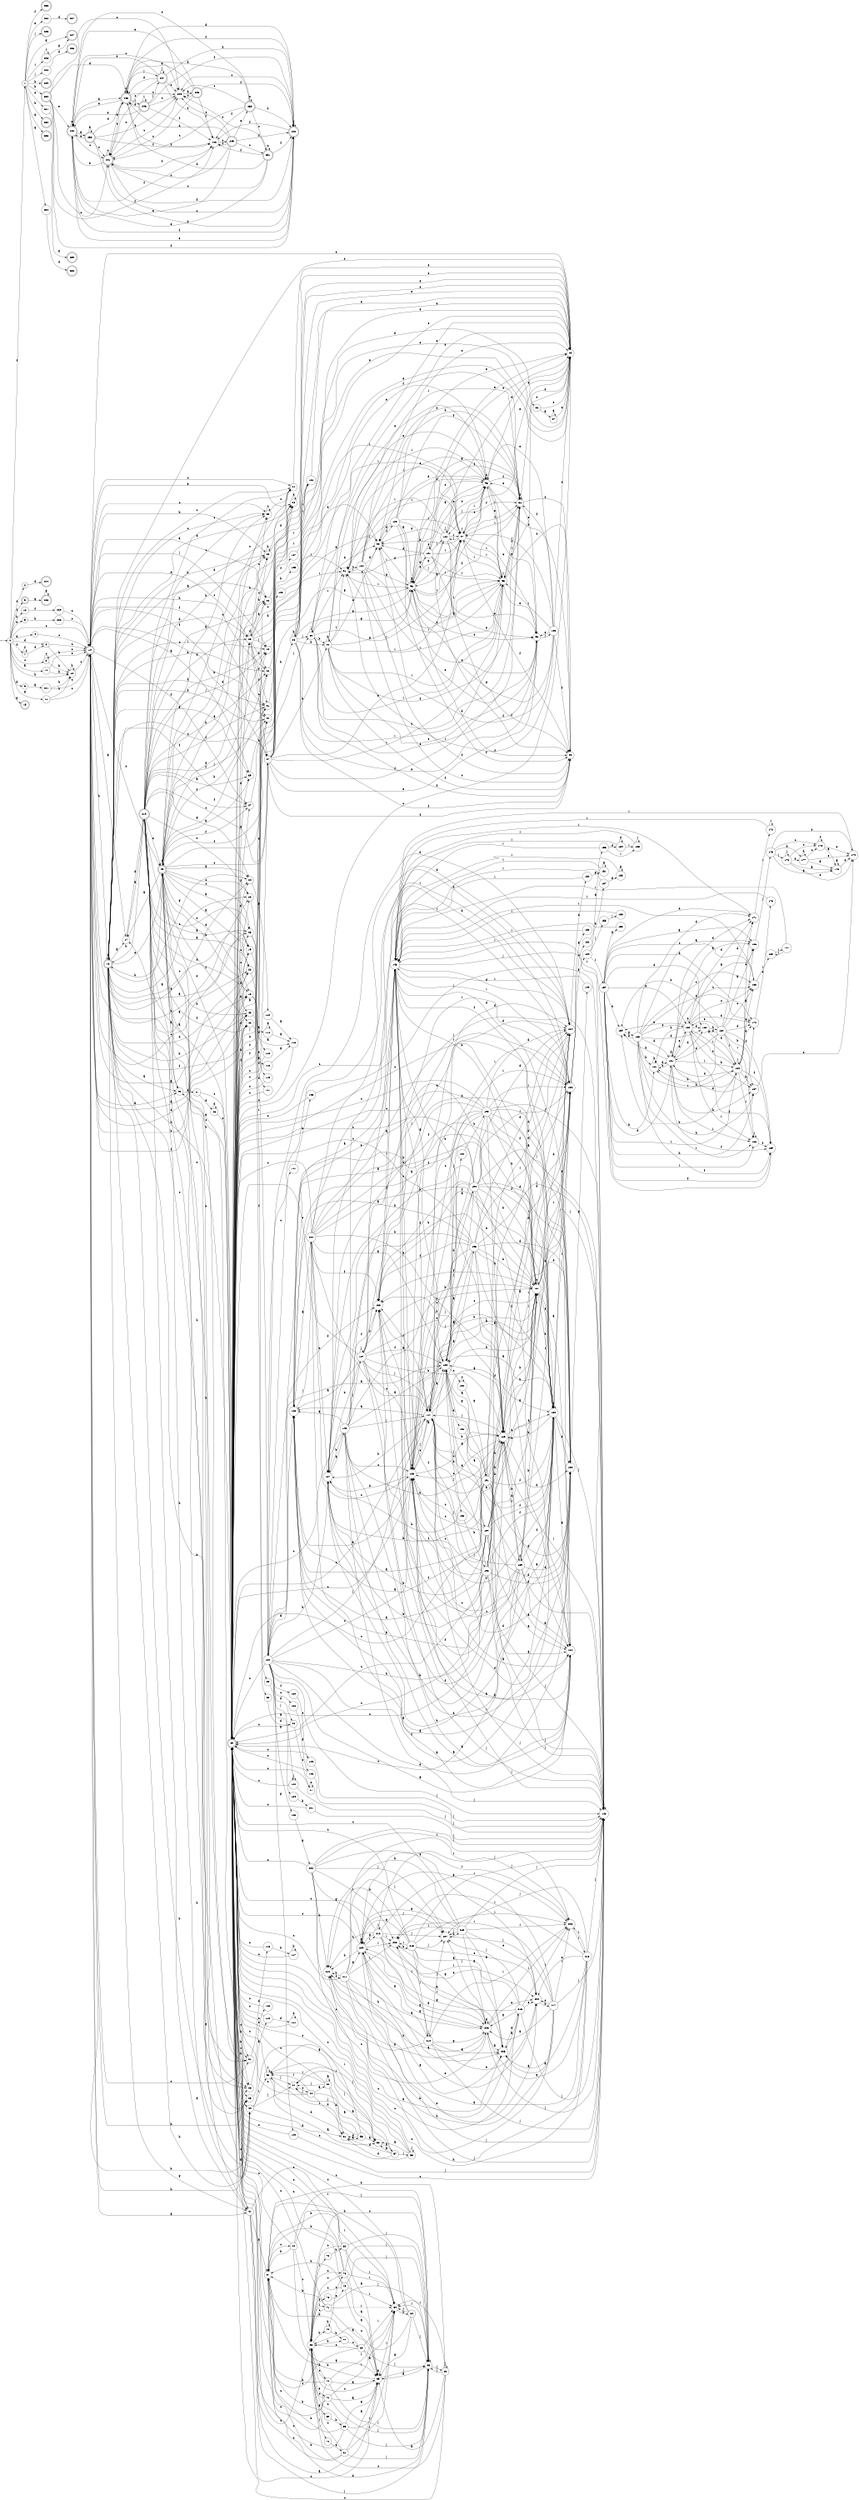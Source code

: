 digraph finite_state_machine {
rankdir=LR;
size="20,20";
node [shape = point]; "dummy0"
node [shape = circle]; "0";
"dummy0" -> "0";
node [shape = circle]; "1";
node [shape = circle]; "2";
node [shape = doublecircle]; "3";node [shape = circle]; "4";
node [shape = circle]; "5";
node [shape = circle]; "6";
node [shape = circle]; "7";
node [shape = circle]; "8";
node [shape = circle]; "9";
node [shape = circle]; "10";
node [shape = circle]; "11";
node [shape = circle]; "12";
node [shape = circle]; "13";
node [shape = doublecircle]; "14";node [shape = doublecircle]; "15";node [shape = doublecircle]; "16";node [shape = circle]; "17";
node [shape = circle]; "18";
node [shape = circle]; "19";
node [shape = circle]; "20";
node [shape = circle]; "21";
node [shape = circle]; "22";
node [shape = circle]; "23";
node [shape = circle]; "24";
node [shape = circle]; "25";
node [shape = circle]; "26";
node [shape = circle]; "27";
node [shape = circle]; "28";
node [shape = circle]; "29";
node [shape = circle]; "30";
node [shape = circle]; "31";
node [shape = circle]; "32";
node [shape = circle]; "33";
node [shape = circle]; "34";
node [shape = circle]; "35";
node [shape = circle]; "36";
node [shape = circle]; "37";
node [shape = circle]; "38";
node [shape = circle]; "39";
node [shape = circle]; "40";
node [shape = circle]; "41";
node [shape = circle]; "42";
node [shape = circle]; "43";
node [shape = circle]; "44";
node [shape = circle]; "45";
node [shape = doublecircle]; "46";node [shape = circle]; "47";
node [shape = circle]; "48";
node [shape = doublecircle]; "49";node [shape = circle]; "50";
node [shape = circle]; "51";
node [shape = circle]; "52";
node [shape = circle]; "53";
node [shape = circle]; "54";
node [shape = circle]; "55";
node [shape = circle]; "56";
node [shape = circle]; "57";
node [shape = circle]; "58";
node [shape = circle]; "59";
node [shape = circle]; "60";
node [shape = circle]; "61";
node [shape = circle]; "62";
node [shape = circle]; "63";
node [shape = circle]; "64";
node [shape = circle]; "65";
node [shape = circle]; "66";
node [shape = circle]; "67";
node [shape = circle]; "68";
node [shape = circle]; "69";
node [shape = circle]; "70";
node [shape = circle]; "71";
node [shape = circle]; "72";
node [shape = circle]; "73";
node [shape = circle]; "74";
node [shape = circle]; "75";
node [shape = circle]; "76";
node [shape = circle]; "77";
node [shape = circle]; "78";
node [shape = circle]; "79";
node [shape = circle]; "80";
node [shape = circle]; "81";
node [shape = circle]; "82";
node [shape = circle]; "83";
node [shape = circle]; "84";
node [shape = circle]; "85";
node [shape = circle]; "86";
node [shape = circle]; "87";
node [shape = circle]; "88";
node [shape = circle]; "89";
node [shape = circle]; "90";
node [shape = circle]; "91";
node [shape = circle]; "92";
node [shape = circle]; "93";
node [shape = circle]; "94";
node [shape = circle]; "95";
node [shape = circle]; "96";
node [shape = circle]; "97";
node [shape = circle]; "98";
node [shape = circle]; "99";
node [shape = circle]; "100";
node [shape = circle]; "101";
node [shape = circle]; "102";
node [shape = circle]; "103";
node [shape = circle]; "104";
node [shape = circle]; "105";
node [shape = circle]; "106";
node [shape = circle]; "107";
node [shape = circle]; "108";
node [shape = circle]; "109";
node [shape = circle]; "110";
node [shape = circle]; "111";
node [shape = circle]; "112";
node [shape = circle]; "113";
node [shape = circle]; "114";
node [shape = circle]; "115";
node [shape = circle]; "116";
node [shape = circle]; "117";
node [shape = circle]; "118";
node [shape = circle]; "119";
node [shape = circle]; "120";
node [shape = circle]; "121";
node [shape = circle]; "122";
node [shape = circle]; "123";
node [shape = circle]; "124";
node [shape = circle]; "125";
node [shape = circle]; "126";
node [shape = circle]; "127";
node [shape = circle]; "128";
node [shape = circle]; "129";
node [shape = circle]; "130";
node [shape = circle]; "131";
node [shape = circle]; "132";
node [shape = circle]; "133";
node [shape = circle]; "134";
node [shape = circle]; "135";
node [shape = circle]; "136";
node [shape = circle]; "137";
node [shape = circle]; "138";
node [shape = circle]; "139";
node [shape = circle]; "140";
node [shape = circle]; "141";
node [shape = circle]; "142";
node [shape = circle]; "143";
node [shape = circle]; "144";
node [shape = circle]; "145";
node [shape = circle]; "146";
node [shape = circle]; "147";
node [shape = circle]; "148";
node [shape = circle]; "149";
node [shape = circle]; "150";
node [shape = circle]; "151";
node [shape = circle]; "152";
node [shape = circle]; "153";
node [shape = circle]; "154";
node [shape = circle]; "155";
node [shape = circle]; "156";
node [shape = circle]; "157";
node [shape = circle]; "158";
node [shape = circle]; "159";
node [shape = circle]; "160";
node [shape = circle]; "161";
node [shape = circle]; "162";
node [shape = circle]; "163";
node [shape = circle]; "164";
node [shape = circle]; "165";
node [shape = circle]; "166";
node [shape = circle]; "167";
node [shape = circle]; "168";
node [shape = circle]; "169";
node [shape = circle]; "170";
node [shape = circle]; "171";
node [shape = circle]; "172";
node [shape = circle]; "173";
node [shape = circle]; "174";
node [shape = circle]; "175";
node [shape = circle]; "176";
node [shape = circle]; "177";
node [shape = circle]; "178";
node [shape = circle]; "179";
node [shape = circle]; "180";
node [shape = circle]; "181";
node [shape = circle]; "182";
node [shape = circle]; "183";
node [shape = circle]; "184";
node [shape = circle]; "185";
node [shape = circle]; "186";
node [shape = circle]; "187";
node [shape = circle]; "188";
node [shape = circle]; "189";
node [shape = circle]; "190";
node [shape = circle]; "191";
node [shape = circle]; "192";
node [shape = circle]; "193";
node [shape = circle]; "194";
node [shape = circle]; "195";
node [shape = circle]; "196";
node [shape = circle]; "197";
node [shape = circle]; "198";
node [shape = circle]; "199";
node [shape = circle]; "200";
node [shape = circle]; "201";
node [shape = circle]; "202";
node [shape = circle]; "203";
node [shape = circle]; "204";
node [shape = circle]; "205";
node [shape = circle]; "206";
node [shape = circle]; "207";
node [shape = circle]; "208";
node [shape = circle]; "209";
node [shape = circle]; "210";
node [shape = circle]; "211";
node [shape = circle]; "212";
node [shape = circle]; "213";
node [shape = circle]; "214";
node [shape = circle]; "215";
node [shape = circle]; "216";
node [shape = circle]; "217";
node [shape = circle]; "218";
node [shape = doublecircle]; "219";node [shape = circle]; "220";
node [shape = circle]; "221";
node [shape = circle]; "222";
node [shape = doublecircle]; "223";node [shape = doublecircle]; "224";node [shape = doublecircle]; "225";node [shape = circle]; "226";
node [shape = doublecircle]; "227";node [shape = circle]; "228";
node [shape = doublecircle]; "229";node [shape = doublecircle]; "230";node [shape = circle]; "231";
node [shape = doublecircle]; "232";node [shape = doublecircle]; "233";node [shape = circle]; "234";
node [shape = doublecircle]; "235";node [shape = circle]; "236";
node [shape = doublecircle]; "237";node [shape = doublecircle]; "238";node [shape = doublecircle]; "239";node [shape = doublecircle]; "240";node [shape = doublecircle]; "241";node [shape = doublecircle]; "242";node [shape = circle]; "243";
node [shape = circle]; "244";
node [shape = doublecircle]; "245";node [shape = doublecircle]; "246";node [shape = doublecircle]; "247";node [shape = doublecircle]; "248";node [shape = doublecircle]; "249";node [shape = doublecircle]; "250";node [shape = doublecircle]; "251";node [shape = doublecircle]; "252";node [shape = doublecircle]; "253";"0" -> "1" [label = "f"];
 "0" -> "2" [label = "f"];
 "0" -> "3" [label = "f"];
 "0" -> "7" [label = "f"];
 "0" -> "8" [label = "d"];
 "0" -> "4" [label = "d"];
 "0" -> "6" [label = "d"];
 "0" -> "5" [label = "e"];
 "0" -> "9" [label = "c"];
 "0" -> "14" [label = "c"];
 "0" -> "10" [label = "a"];
 "0" -> "11" [label = "g"];
 "0" -> "15" [label = "g"];
 "0" -> "12" [label = "h"];
 "0" -> "13" [label = "h"];
 "14" -> "16" [label = "h"];
 "14" -> "35" [label = "h"];
 "14" -> "26" [label = "h"];
 "14" -> "44" [label = "h"];
 "14" -> "30" [label = "h"];
 "14" -> "17" [label = "a"];
 "14" -> "19" [label = "a"];
 "14" -> "38" [label = "a"];
 "14" -> "39" [label = "a"];
 "14" -> "22" [label = "a"];
 "14" -> "45" [label = "a"];
 "14" -> "18" [label = "d"];
 "14" -> "28" [label = "d"];
 "14" -> "36" [label = "d"];
 "14" -> "33" [label = "c"];
 "14" -> "34" [label = "c"];
 "14" -> "20" [label = "c"];
 "14" -> "37" [label = "c"];
 "14" -> "21" [label = "c"];
 "14" -> "23" [label = "c"];
 "14" -> "24" [label = "g"];
 "14" -> "41" [label = "g"];
 "14" -> "25" [label = "b"];
 "14" -> "43" [label = "b"];
 "14" -> "32" [label = "f"];
 "14" -> "42" [label = "f"];
 "14" -> "27" [label = "f"];
 "14" -> "31" [label = "f"];
 "14" -> "29" [label = "j"];
 "14" -> "40" [label = "e"];
 "14" -> "46" [label = "e"];
 "46" -> "40" [label = "e"];
 "46" -> "46" [label = "e"];
 "46" -> "16" [label = "h"];
 "46" -> "35" [label = "h"];
 "46" -> "26" [label = "h"];
 "46" -> "44" [label = "h"];
 "46" -> "30" [label = "h"];
 "46" -> "17" [label = "a"];
 "46" -> "19" [label = "a"];
 "46" -> "38" [label = "a"];
 "46" -> "39" [label = "a"];
 "46" -> "22" [label = "a"];
 "46" -> "45" [label = "a"];
 "46" -> "18" [label = "d"];
 "46" -> "28" [label = "d"];
 "46" -> "36" [label = "d"];
 "46" -> "33" [label = "c"];
 "46" -> "34" [label = "c"];
 "46" -> "20" [label = "c"];
 "46" -> "37" [label = "c"];
 "46" -> "21" [label = "c"];
 "46" -> "23" [label = "c"];
 "46" -> "24" [label = "g"];
 "46" -> "41" [label = "g"];
 "46" -> "25" [label = "b"];
 "46" -> "43" [label = "b"];
 "46" -> "32" [label = "f"];
 "46" -> "42" [label = "f"];
 "46" -> "27" [label = "f"];
 "46" -> "31" [label = "f"];
 "46" -> "29" [label = "j"];
 "45" -> "47" [label = "d"];
 "47" -> "48" [label = "d"];
 "47" -> "49" [label = "c"];
 "49" -> "18" [label = "d"];
 "49" -> "28" [label = "d"];
 "49" -> "36" [label = "d"];
 "49" -> "17" [label = "a"];
 "49" -> "19" [label = "a"];
 "49" -> "38" [label = "a"];
 "49" -> "39" [label = "a"];
 "49" -> "22" [label = "a"];
 "49" -> "45" [label = "a"];
 "49" -> "33" [label = "c"];
 "49" -> "34" [label = "c"];
 "49" -> "20" [label = "c"];
 "49" -> "37" [label = "c"];
 "49" -> "21" [label = "c"];
 "49" -> "23" [label = "c"];
 "49" -> "24" [label = "g"];
 "49" -> "41" [label = "g"];
 "49" -> "25" [label = "b"];
 "49" -> "43" [label = "b"];
 "49" -> "16" [label = "h"];
 "49" -> "35" [label = "h"];
 "49" -> "26" [label = "h"];
 "49" -> "44" [label = "h"];
 "49" -> "30" [label = "h"];
 "49" -> "32" [label = "f"];
 "49" -> "42" [label = "f"];
 "49" -> "27" [label = "f"];
 "49" -> "31" [label = "f"];
 "49" -> "29" [label = "j"];
 "49" -> "40" [label = "e"];
 "49" -> "46" [label = "e"];
 "48" -> "48" [label = "d"];
 "48" -> "49" [label = "c"];
 "44" -> "50" [label = "a"];
 "44" -> "51" [label = "d"];
 "44" -> "52" [label = "j"];
 "44" -> "53" [label = "i"];
 "44" -> "49" [label = "c"];
 "53" -> "53" [label = "i"];
 "53" -> "50" [label = "a"];
 "53" -> "51" [label = "d"];
 "53" -> "52" [label = "j"];
 "53" -> "49" [label = "c"];
 "52" -> "54" [label = "e"];
 "54" -> "52" [label = "j"];
 "54" -> "50" [label = "a"];
 "54" -> "55" [label = "a"];
 "54" -> "51" [label = "d"];
 "54" -> "53" [label = "i"];
 "54" -> "49" [label = "c"];
 "55" -> "50" [label = "a"];
 "55" -> "55" [label = "a"];
 "55" -> "52" [label = "j"];
 "55" -> "51" [label = "d"];
 "55" -> "53" [label = "i"];
 "55" -> "49" [label = "c"];
 "51" -> "56" [label = "a"];
 "56" -> "51" [label = "d"];
 "56" -> "50" [label = "a"];
 "56" -> "52" [label = "j"];
 "56" -> "53" [label = "i"];
 "56" -> "49" [label = "c"];
 "50" -> "57" [label = "a"];
 "57" -> "50" [label = "a"];
 "57" -> "58" [label = "j"];
 "57" -> "52" [label = "j"];
 "57" -> "51" [label = "d"];
 "57" -> "53" [label = "i"];
 "57" -> "49" [label = "c"];
 "58" -> "58" [label = "j"];
 "58" -> "52" [label = "j"];
 "58" -> "50" [label = "a"];
 "58" -> "51" [label = "d"];
 "58" -> "53" [label = "i"];
 "58" -> "49" [label = "c"];
 "43" -> "59" [label = "i"];
 "59" -> "60" [label = "d"];
 "60" -> "61" [label = "e"];
 "60" -> "49" [label = "c"];
 "61" -> "61" [label = "e"];
 "61" -> "49" [label = "c"];
 "42" -> "62" [label = "f"];
 "62" -> "60" [label = "d"];
 "41" -> "63" [label = "j"];
 "41" -> "64" [label = "i"];
 "41" -> "65" [label = "a"];
 "41" -> "49" [label = "c"];
 "41" -> "66" [label = "c"];
 "41" -> "67" [label = "b"];
 "67" -> "68" [label = "c"];
 "68" -> "67" [label = "b"];
 "68" -> "63" [label = "j"];
 "68" -> "64" [label = "i"];
 "68" -> "65" [label = "a"];
 "68" -> "49" [label = "c"];
 "68" -> "66" [label = "c"];
 "66" -> "69" [label = "g"];
 "66" -> "70" [label = "d"];
 "66" -> "72" [label = "i"];
 "66" -> "71" [label = "i"];
 "66" -> "73" [label = "e"];
 "66" -> "74" [label = "j"];
 "66" -> "75" [label = "b"];
 "66" -> "77" [label = "b"];
 "66" -> "76" [label = "c"];
 "66" -> "78" [label = "f"];
 "78" -> "79" [label = "e"];
 "79" -> "49" [label = "c"];
 "79" -> "66" [label = "c"];
 "79" -> "63" [label = "j"];
 "79" -> "64" [label = "i"];
 "79" -> "65" [label = "a"];
 "79" -> "67" [label = "b"];
 "77" -> "80" [label = "c"];
 "80" -> "49" [label = "c"];
 "80" -> "66" [label = "c"];
 "80" -> "63" [label = "j"];
 "80" -> "64" [label = "i"];
 "80" -> "65" [label = "a"];
 "80" -> "67" [label = "b"];
 "76" -> "49" [label = "c"];
 "76" -> "66" [label = "c"];
 "76" -> "63" [label = "j"];
 "76" -> "64" [label = "i"];
 "76" -> "65" [label = "a"];
 "76" -> "67" [label = "b"];
 "75" -> "75" [label = "b"];
 "75" -> "77" [label = "b"];
 "75" -> "76" [label = "c"];
 "74" -> "81" [label = "e"];
 "81" -> "49" [label = "c"];
 "81" -> "66" [label = "c"];
 "81" -> "63" [label = "j"];
 "81" -> "64" [label = "i"];
 "81" -> "65" [label = "a"];
 "81" -> "67" [label = "b"];
 "73" -> "49" [label = "c"];
 "73" -> "66" [label = "c"];
 "73" -> "63" [label = "j"];
 "73" -> "64" [label = "i"];
 "73" -> "65" [label = "a"];
 "73" -> "67" [label = "b"];
 "72" -> "82" [label = "b"];
 "82" -> "49" [label = "c"];
 "82" -> "66" [label = "c"];
 "82" -> "63" [label = "j"];
 "82" -> "64" [label = "i"];
 "82" -> "65" [label = "a"];
 "82" -> "67" [label = "b"];
 "71" -> "49" [label = "c"];
 "71" -> "66" [label = "c"];
 "71" -> "63" [label = "j"];
 "71" -> "64" [label = "i"];
 "71" -> "65" [label = "a"];
 "71" -> "67" [label = "b"];
 "70" -> "49" [label = "c"];
 "70" -> "66" [label = "c"];
 "70" -> "63" [label = "j"];
 "70" -> "64" [label = "i"];
 "70" -> "65" [label = "a"];
 "70" -> "67" [label = "b"];
 "69" -> "83" [label = "h"];
 "83" -> "49" [label = "c"];
 "83" -> "66" [label = "c"];
 "83" -> "63" [label = "j"];
 "83" -> "64" [label = "i"];
 "83" -> "65" [label = "a"];
 "83" -> "67" [label = "b"];
 "65" -> "65" [label = "a"];
 "65" -> "63" [label = "j"];
 "65" -> "64" [label = "i"];
 "65" -> "49" [label = "c"];
 "65" -> "66" [label = "c"];
 "65" -> "67" [label = "b"];
 "64" -> "84" [label = "h"];
 "84" -> "64" [label = "i"];
 "84" -> "63" [label = "j"];
 "84" -> "65" [label = "a"];
 "84" -> "49" [label = "c"];
 "84" -> "66" [label = "c"];
 "84" -> "67" [label = "b"];
 "63" -> "85" [label = "j"];
 "63" -> "63" [label = "j"];
 "63" -> "64" [label = "i"];
 "63" -> "65" [label = "a"];
 "63" -> "49" [label = "c"];
 "63" -> "66" [label = "c"];
 "63" -> "67" [label = "b"];
 "85" -> "85" [label = "j"];
 "85" -> "63" [label = "j"];
 "85" -> "64" [label = "i"];
 "85" -> "65" [label = "a"];
 "85" -> "49" [label = "c"];
 "85" -> "66" [label = "c"];
 "85" -> "67" [label = "b"];
 "40" -> "49" [label = "c"];
 "39" -> "86" [label = "d"];
 "86" -> "87" [label = "a"];
 "86" -> "40" [label = "e"];
 "87" -> "87" [label = "a"];
 "87" -> "40" [label = "e"];
 "38" -> "40" [label = "e"];
 "37" -> "88" [label = "b"];
 "37" -> "90" [label = "b"];
 "37" -> "89" [label = "j"];
 "37" -> "97" [label = "i"];
 "37" -> "91" [label = "i"];
 "37" -> "95" [label = "i"];
 "37" -> "92" [label = "f"];
 "37" -> "94" [label = "f"];
 "37" -> "96" [label = "e"];
 "37" -> "40" [label = "e"];
 "37" -> "93" [label = "e"];
 "37" -> "98" [label = "g"];
 "37" -> "99" [label = "d"];
 "99" -> "100" [label = "f"];
 "100" -> "99" [label = "d"];
 "100" -> "92" [label = "f"];
 "100" -> "94" [label = "f"];
 "100" -> "97" [label = "i"];
 "100" -> "91" [label = "i"];
 "100" -> "95" [label = "i"];
 "100" -> "96" [label = "e"];
 "100" -> "40" [label = "e"];
 "100" -> "93" [label = "e"];
 "100" -> "98" [label = "g"];
 "98" -> "98" [label = "g"];
 "98" -> "96" [label = "e"];
 "98" -> "40" [label = "e"];
 "98" -> "93" [label = "e"];
 "98" -> "101" [label = "e"];
 "98" -> "97" [label = "i"];
 "98" -> "91" [label = "i"];
 "98" -> "95" [label = "i"];
 "98" -> "102" [label = "j"];
 "98" -> "92" [label = "f"];
 "98" -> "94" [label = "f"];
 "98" -> "99" [label = "d"];
 "102" -> "102" [label = "j"];
 "102" -> "96" [label = "e"];
 "102" -> "40" [label = "e"];
 "102" -> "93" [label = "e"];
 "102" -> "97" [label = "i"];
 "102" -> "91" [label = "i"];
 "102" -> "95" [label = "i"];
 "102" -> "98" [label = "g"];
 "102" -> "92" [label = "f"];
 "102" -> "94" [label = "f"];
 "102" -> "99" [label = "d"];
 "101" -> "96" [label = "e"];
 "101" -> "40" [label = "e"];
 "101" -> "93" [label = "e"];
 "101" -> "101" [label = "e"];
 "101" -> "98" [label = "g"];
 "101" -> "97" [label = "i"];
 "101" -> "91" [label = "i"];
 "101" -> "95" [label = "i"];
 "101" -> "102" [label = "j"];
 "101" -> "92" [label = "f"];
 "101" -> "94" [label = "f"];
 "101" -> "99" [label = "d"];
 "97" -> "97" [label = "i"];
 "97" -> "91" [label = "i"];
 "97" -> "95" [label = "i"];
 "97" -> "96" [label = "e"];
 "97" -> "40" [label = "e"];
 "97" -> "93" [label = "e"];
 "97" -> "98" [label = "g"];
 "97" -> "102" [label = "j"];
 "97" -> "92" [label = "f"];
 "97" -> "94" [label = "f"];
 "97" -> "99" [label = "d"];
 "96" -> "96" [label = "e"];
 "96" -> "40" [label = "e"];
 "96" -> "93" [label = "e"];
 "96" -> "97" [label = "i"];
 "96" -> "91" [label = "i"];
 "96" -> "95" [label = "i"];
 "96" -> "98" [label = "g"];
 "96" -> "102" [label = "j"];
 "96" -> "92" [label = "f"];
 "96" -> "94" [label = "f"];
 "96" -> "99" [label = "d"];
 "95" -> "97" [label = "i"];
 "95" -> "91" [label = "i"];
 "95" -> "95" [label = "i"];
 "95" -> "92" [label = "f"];
 "95" -> "94" [label = "f"];
 "95" -> "96" [label = "e"];
 "95" -> "40" [label = "e"];
 "95" -> "93" [label = "e"];
 "95" -> "98" [label = "g"];
 "95" -> "99" [label = "d"];
 "94" -> "92" [label = "f"];
 "94" -> "94" [label = "f"];
 "94" -> "97" [label = "i"];
 "94" -> "91" [label = "i"];
 "94" -> "95" [label = "i"];
 "94" -> "96" [label = "e"];
 "94" -> "40" [label = "e"];
 "94" -> "93" [label = "e"];
 "94" -> "98" [label = "g"];
 "94" -> "99" [label = "d"];
 "93" -> "103" [label = "j"];
 "103" -> "96" [label = "e"];
 "103" -> "40" [label = "e"];
 "103" -> "93" [label = "e"];
 "103" -> "97" [label = "i"];
 "103" -> "91" [label = "i"];
 "103" -> "95" [label = "i"];
 "103" -> "92" [label = "f"];
 "103" -> "94" [label = "f"];
 "103" -> "98" [label = "g"];
 "103" -> "99" [label = "d"];
 "92" -> "104" [label = "c"];
 "104" -> "97" [label = "i"];
 "104" -> "91" [label = "i"];
 "104" -> "95" [label = "i"];
 "104" -> "92" [label = "f"];
 "104" -> "94" [label = "f"];
 "104" -> "96" [label = "e"];
 "104" -> "40" [label = "e"];
 "104" -> "93" [label = "e"];
 "104" -> "98" [label = "g"];
 "104" -> "99" [label = "d"];
 "91" -> "104" [label = "c"];
 "90" -> "90" [label = "b"];
 "90" -> "97" [label = "i"];
 "90" -> "91" [label = "i"];
 "90" -> "95" [label = "i"];
 "90" -> "92" [label = "f"];
 "90" -> "94" [label = "f"];
 "90" -> "96" [label = "e"];
 "90" -> "40" [label = "e"];
 "90" -> "93" [label = "e"];
 "90" -> "98" [label = "g"];
 "90" -> "99" [label = "d"];
 "89" -> "89" [label = "j"];
 "89" -> "90" [label = "b"];
 "89" -> "97" [label = "i"];
 "89" -> "91" [label = "i"];
 "89" -> "95" [label = "i"];
 "89" -> "92" [label = "f"];
 "89" -> "94" [label = "f"];
 "89" -> "96" [label = "e"];
 "89" -> "40" [label = "e"];
 "89" -> "93" [label = "e"];
 "89" -> "98" [label = "g"];
 "89" -> "99" [label = "d"];
 "88" -> "88" [label = "b"];
 "88" -> "90" [label = "b"];
 "88" -> "89" [label = "j"];
 "88" -> "97" [label = "i"];
 "88" -> "91" [label = "i"];
 "88" -> "95" [label = "i"];
 "88" -> "92" [label = "f"];
 "88" -> "94" [label = "f"];
 "88" -> "96" [label = "e"];
 "88" -> "40" [label = "e"];
 "88" -> "93" [label = "e"];
 "88" -> "98" [label = "g"];
 "88" -> "99" [label = "d"];
 "36" -> "36" [label = "d"];
 "36" -> "40" [label = "e"];
 "35" -> "35" [label = "h"];
 "35" -> "36" [label = "d"];
 "35" -> "40" [label = "e"];
 "34" -> "40" [label = "e"];
 "33" -> "33" [label = "c"];
 "33" -> "34" [label = "c"];
 "32" -> "105" [label = "h"];
 "105" -> "106" [label = "i"];
 "106" -> "40" [label = "e"];
 "31" -> "107" [label = "f"];
 "107" -> "106" [label = "i"];
 "30" -> "106" [label = "i"];
 "29" -> "106" [label = "i"];
 "28" -> "28" [label = "d"];
 "28" -> "36" [label = "d"];
 "28" -> "29" [label = "j"];
 "28" -> "35" [label = "h"];
 "28" -> "30" [label = "h"];
 "28" -> "32" [label = "f"];
 "28" -> "31" [label = "f"];
 "28" -> "33" [label = "c"];
 "28" -> "34" [label = "c"];
 "28" -> "37" [label = "c"];
 "28" -> "38" [label = "a"];
 "28" -> "40" [label = "e"];
 "27" -> "108" [label = "e"];
 "108" -> "40" [label = "e"];
 "26" -> "109" [label = "e"];
 "109" -> "49" [label = "c"];
 "25" -> "110" [label = "a"];
 "110" -> "111" [label = "d"];
 "110" -> "49" [label = "c"];
 "111" -> "111" [label = "d"];
 "111" -> "49" [label = "c"];
 "24" -> "112" [label = "g"];
 "112" -> "113" [label = "a"];
 "113" -> "49" [label = "c"];
 "23" -> "113" [label = "a"];
 "23" -> "114" [label = "a"];
 "114" -> "113" [label = "a"];
 "114" -> "114" [label = "a"];
 "22" -> "115" [label = "a"];
 "115" -> "113" [label = "a"];
 "21" -> "116" [label = "d"];
 "116" -> "117" [label = "b"];
 "116" -> "49" [label = "c"];
 "117" -> "117" [label = "b"];
 "117" -> "49" [label = "c"];
 "20" -> "118" [label = "d"];
 "118" -> "49" [label = "c"];
 "19" -> "119" [label = "d"];
 "119" -> "49" [label = "c"];
 "18" -> "120" [label = "d"];
 "18" -> "121" [label = "f"];
 "121" -> "49" [label = "c"];
 "120" -> "122" [label = "j"];
 "120" -> "142" [label = "j"];
 "120" -> "127" [label = "j"];
 "120" -> "123" [label = "g"];
 "120" -> "140" [label = "g"];
 "120" -> "128" [label = "a"];
 "120" -> "132" [label = "a"];
 "120" -> "124" [label = "a"];
 "120" -> "125" [label = "a"];
 "120" -> "49" [label = "c"];
 "120" -> "138" [label = "c"];
 "120" -> "141" [label = "c"];
 "120" -> "126" [label = "c"];
 "120" -> "129" [label = "b"];
 "120" -> "137" [label = "b"];
 "120" -> "131" [label = "b"];
 "120" -> "136" [label = "f"];
 "120" -> "130" [label = "f"];
 "120" -> "139" [label = "f"];
 "120" -> "133" [label = "i"];
 "120" -> "134" [label = "d"];
 "120" -> "135" [label = "d"];
 "142" -> "142" [label = "j"];
 "142" -> "49" [label = "c"];
 "141" -> "143" [label = "b"];
 "143" -> "142" [label = "j"];
 "143" -> "49" [label = "c"];
 "140" -> "142" [label = "j"];
 "140" -> "49" [label = "c"];
 "139" -> "144" [label = "e"];
 "144" -> "142" [label = "j"];
 "144" -> "49" [label = "c"];
 "138" -> "145" [label = "d"];
 "145" -> "142" [label = "j"];
 "145" -> "49" [label = "c"];
 "137" -> "146" [label = "a"];
 "146" -> "137" [label = "b"];
 "146" -> "129" [label = "b"];
 "146" -> "131" [label = "b"];
 "146" -> "147" [label = "j"];
 "146" -> "142" [label = "j"];
 "146" -> "127" [label = "j"];
 "146" -> "128" [label = "a"];
 "146" -> "132" [label = "a"];
 "146" -> "125" [label = "a"];
 "146" -> "49" [label = "c"];
 "146" -> "126" [label = "c"];
 "146" -> "136" [label = "f"];
 "146" -> "130" [label = "f"];
 "146" -> "133" [label = "i"];
 "146" -> "134" [label = "d"];
 "146" -> "135" [label = "d"];
 "147" -> "147" [label = "j"];
 "147" -> "142" [label = "j"];
 "147" -> "127" [label = "j"];
 "147" -> "137" [label = "b"];
 "147" -> "129" [label = "b"];
 "147" -> "131" [label = "b"];
 "147" -> "128" [label = "a"];
 "147" -> "132" [label = "a"];
 "147" -> "125" [label = "a"];
 "147" -> "49" [label = "c"];
 "147" -> "126" [label = "c"];
 "147" -> "136" [label = "f"];
 "147" -> "130" [label = "f"];
 "147" -> "133" [label = "i"];
 "147" -> "134" [label = "d"];
 "147" -> "135" [label = "d"];
 "136" -> "148" [label = "i"];
 "148" -> "128" [label = "a"];
 "148" -> "132" [label = "a"];
 "148" -> "125" [label = "a"];
 "148" -> "133" [label = "i"];
 "148" -> "134" [label = "d"];
 "148" -> "135" [label = "d"];
 "148" -> "136" [label = "f"];
 "148" -> "130" [label = "f"];
 "148" -> "49" [label = "c"];
 "148" -> "126" [label = "c"];
 "148" -> "142" [label = "j"];
 "148" -> "127" [label = "j"];
 "148" -> "129" [label = "b"];
 "148" -> "137" [label = "b"];
 "148" -> "131" [label = "b"];
 "135" -> "149" [label = "g"];
 "149" -> "148" [label = "i"];
 "134" -> "150" [label = "b"];
 "150" -> "151" [label = "g"];
 "150" -> "148" [label = "i"];
 "151" -> "151" [label = "g"];
 "151" -> "148" [label = "i"];
 "133" -> "152" [label = "c"];
 "133" -> "153" [label = "g"];
 "133" -> "154" [label = "f"];
 "154" -> "155" [label = "j"];
 "154" -> "156" [label = "a"];
 "154" -> "157" [label = "i"];
 "157" -> "158" [label = "g"];
 "157" -> "159" [label = "b"];
 "157" -> "160" [label = "h"];
 "157" -> "167" [label = "h"];
 "157" -> "161" [label = "d"];
 "157" -> "170" [label = "d"];
 "157" -> "163" [label = "d"];
 "157" -> "171" [label = "d"];
 "157" -> "162" [label = "e"];
 "157" -> "168" [label = "i"];
 "157" -> "164" [label = "i"];
 "157" -> "165" [label = "c"];
 "157" -> "166" [label = "a"];
 "157" -> "169" [label = "f"];
 "171" -> "148" [label = "i"];
 "171" -> "172" [label = "i"];
 "172" -> "148" [label = "i"];
 "172" -> "172" [label = "i"];
 "170" -> "173" [label = "e"];
 "173" -> "148" [label = "i"];
 "169" -> "148" [label = "i"];
 "168" -> "168" [label = "i"];
 "168" -> "169" [label = "f"];
 "167" -> "174" [label = "e"];
 "174" -> "148" [label = "i"];
 "166" -> "175" [label = "j"];
 "175" -> "176" [label = "j"];
 "175" -> "177" [label = "d"];
 "175" -> "178" [label = "c"];
 "175" -> "179" [label = "a"];
 "175" -> "174" [label = "e"];
 "179" -> "179" [label = "a"];
 "179" -> "174" [label = "e"];
 "178" -> "178" [label = "c"];
 "178" -> "179" [label = "a"];
 "178" -> "174" [label = "e"];
 "177" -> "177" [label = "d"];
 "177" -> "178" [label = "c"];
 "177" -> "179" [label = "a"];
 "177" -> "174" [label = "e"];
 "176" -> "176" [label = "j"];
 "176" -> "177" [label = "d"];
 "176" -> "178" [label = "c"];
 "176" -> "179" [label = "a"];
 "176" -> "174" [label = "e"];
 "165" -> "148" [label = "i"];
 "165" -> "180" [label = "i"];
 "180" -> "181" [label = "i"];
 "181" -> "148" [label = "i"];
 "181" -> "180" [label = "i"];
 "164" -> "168" [label = "i"];
 "164" -> "164" [label = "i"];
 "164" -> "159" [label = "b"];
 "164" -> "160" [label = "h"];
 "164" -> "167" [label = "h"];
 "164" -> "161" [label = "d"];
 "164" -> "170" [label = "d"];
 "164" -> "163" [label = "d"];
 "164" -> "171" [label = "d"];
 "164" -> "162" [label = "e"];
 "164" -> "165" [label = "c"];
 "164" -> "166" [label = "a"];
 "164" -> "169" [label = "f"];
 "163" -> "182" [label = "h"];
 "182" -> "161" [label = "d"];
 "182" -> "170" [label = "d"];
 "182" -> "163" [label = "d"];
 "182" -> "171" [label = "d"];
 "182" -> "159" [label = "b"];
 "182" -> "160" [label = "h"];
 "182" -> "167" [label = "h"];
 "182" -> "162" [label = "e"];
 "182" -> "168" [label = "i"];
 "182" -> "164" [label = "i"];
 "182" -> "165" [label = "c"];
 "182" -> "166" [label = "a"];
 "182" -> "169" [label = "f"];
 "162" -> "162" [label = "e"];
 "162" -> "159" [label = "b"];
 "162" -> "160" [label = "h"];
 "162" -> "167" [label = "h"];
 "162" -> "161" [label = "d"];
 "162" -> "170" [label = "d"];
 "162" -> "163" [label = "d"];
 "162" -> "171" [label = "d"];
 "162" -> "168" [label = "i"];
 "162" -> "164" [label = "i"];
 "162" -> "165" [label = "c"];
 "162" -> "166" [label = "a"];
 "162" -> "169" [label = "f"];
 "161" -> "161" [label = "d"];
 "161" -> "170" [label = "d"];
 "161" -> "163" [label = "d"];
 "161" -> "171" [label = "d"];
 "161" -> "160" [label = "h"];
 "161" -> "167" [label = "h"];
 "161" -> "159" [label = "b"];
 "161" -> "162" [label = "e"];
 "161" -> "168" [label = "i"];
 "161" -> "164" [label = "i"];
 "161" -> "165" [label = "c"];
 "161" -> "166" [label = "a"];
 "161" -> "169" [label = "f"];
 "160" -> "160" [label = "h"];
 "160" -> "161" [label = "d"];
 "159" -> "183" [label = "g"];
 "183" -> "159" [label = "b"];
 "183" -> "160" [label = "h"];
 "183" -> "167" [label = "h"];
 "183" -> "161" [label = "d"];
 "183" -> "170" [label = "d"];
 "183" -> "163" [label = "d"];
 "183" -> "171" [label = "d"];
 "183" -> "162" [label = "e"];
 "183" -> "168" [label = "i"];
 "183" -> "164" [label = "i"];
 "183" -> "165" [label = "c"];
 "183" -> "166" [label = "a"];
 "183" -> "169" [label = "f"];
 "158" -> "148" [label = "i"];
 "156" -> "184" [label = "d"];
 "156" -> "185" [label = "i"];
 "156" -> "148" [label = "i"];
 "185" -> "185" [label = "i"];
 "185" -> "148" [label = "i"];
 "184" -> "184" [label = "d"];
 "184" -> "185" [label = "i"];
 "184" -> "148" [label = "i"];
 "155" -> "186" [label = "j"];
 "186" -> "148" [label = "i"];
 "153" -> "148" [label = "i"];
 "152" -> "187" [label = "b"];
 "187" -> "188" [label = "g"];
 "187" -> "148" [label = "i"];
 "188" -> "188" [label = "g"];
 "188" -> "148" [label = "i"];
 "132" -> "148" [label = "i"];
 "131" -> "129" [label = "b"];
 "131" -> "137" [label = "b"];
 "131" -> "131" [label = "b"];
 "131" -> "128" [label = "a"];
 "131" -> "132" [label = "a"];
 "131" -> "125" [label = "a"];
 "131" -> "49" [label = "c"];
 "131" -> "126" [label = "c"];
 "131" -> "142" [label = "j"];
 "131" -> "127" [label = "j"];
 "131" -> "136" [label = "f"];
 "131" -> "130" [label = "f"];
 "131" -> "133" [label = "i"];
 "131" -> "134" [label = "d"];
 "131" -> "135" [label = "d"];
 "130" -> "136" [label = "f"];
 "130" -> "130" [label = "f"];
 "130" -> "128" [label = "a"];
 "130" -> "132" [label = "a"];
 "130" -> "125" [label = "a"];
 "130" -> "49" [label = "c"];
 "130" -> "126" [label = "c"];
 "130" -> "142" [label = "j"];
 "130" -> "127" [label = "j"];
 "130" -> "129" [label = "b"];
 "130" -> "137" [label = "b"];
 "130" -> "131" [label = "b"];
 "130" -> "133" [label = "i"];
 "130" -> "134" [label = "d"];
 "130" -> "135" [label = "d"];
 "129" -> "129" [label = "b"];
 "129" -> "137" [label = "b"];
 "129" -> "131" [label = "b"];
 "129" -> "136" [label = "f"];
 "129" -> "130" [label = "f"];
 "129" -> "189" [label = "f"];
 "129" -> "128" [label = "a"];
 "129" -> "132" [label = "a"];
 "129" -> "125" [label = "a"];
 "129" -> "49" [label = "c"];
 "129" -> "126" [label = "c"];
 "129" -> "142" [label = "j"];
 "129" -> "127" [label = "j"];
 "129" -> "133" [label = "i"];
 "129" -> "134" [label = "d"];
 "129" -> "135" [label = "d"];
 "189" -> "136" [label = "f"];
 "189" -> "130" [label = "f"];
 "189" -> "189" [label = "f"];
 "189" -> "129" [label = "b"];
 "189" -> "137" [label = "b"];
 "189" -> "131" [label = "b"];
 "189" -> "128" [label = "a"];
 "189" -> "132" [label = "a"];
 "189" -> "125" [label = "a"];
 "189" -> "49" [label = "c"];
 "189" -> "126" [label = "c"];
 "189" -> "142" [label = "j"];
 "189" -> "127" [label = "j"];
 "189" -> "133" [label = "i"];
 "189" -> "134" [label = "d"];
 "189" -> "135" [label = "d"];
 "128" -> "190" [label = "c"];
 "128" -> "191" [label = "g"];
 "128" -> "192" [label = "b"];
 "128" -> "193" [label = "a"];
 "128" -> "194" [label = "j"];
 "128" -> "195" [label = "d"];
 "128" -> "196" [label = "d"];
 "196" -> "197" [label = "a"];
 "197" -> "128" [label = "a"];
 "197" -> "132" [label = "a"];
 "197" -> "125" [label = "a"];
 "197" -> "49" [label = "c"];
 "197" -> "126" [label = "c"];
 "197" -> "142" [label = "j"];
 "197" -> "127" [label = "j"];
 "197" -> "129" [label = "b"];
 "197" -> "137" [label = "b"];
 "197" -> "131" [label = "b"];
 "197" -> "136" [label = "f"];
 "197" -> "130" [label = "f"];
 "197" -> "133" [label = "i"];
 "197" -> "134" [label = "d"];
 "197" -> "135" [label = "d"];
 "195" -> "198" [label = "b"];
 "198" -> "128" [label = "a"];
 "198" -> "132" [label = "a"];
 "198" -> "125" [label = "a"];
 "198" -> "49" [label = "c"];
 "198" -> "126" [label = "c"];
 "198" -> "142" [label = "j"];
 "198" -> "127" [label = "j"];
 "198" -> "129" [label = "b"];
 "198" -> "137" [label = "b"];
 "198" -> "131" [label = "b"];
 "198" -> "136" [label = "f"];
 "198" -> "130" [label = "f"];
 "198" -> "133" [label = "i"];
 "198" -> "134" [label = "d"];
 "198" -> "135" [label = "d"];
 "194" -> "128" [label = "a"];
 "194" -> "132" [label = "a"];
 "194" -> "125" [label = "a"];
 "194" -> "49" [label = "c"];
 "194" -> "126" [label = "c"];
 "194" -> "142" [label = "j"];
 "194" -> "127" [label = "j"];
 "194" -> "129" [label = "b"];
 "194" -> "137" [label = "b"];
 "194" -> "131" [label = "b"];
 "194" -> "136" [label = "f"];
 "194" -> "130" [label = "f"];
 "194" -> "133" [label = "i"];
 "194" -> "134" [label = "d"];
 "194" -> "135" [label = "d"];
 "193" -> "128" [label = "a"];
 "193" -> "132" [label = "a"];
 "193" -> "125" [label = "a"];
 "193" -> "49" [label = "c"];
 "193" -> "126" [label = "c"];
 "193" -> "142" [label = "j"];
 "193" -> "127" [label = "j"];
 "193" -> "129" [label = "b"];
 "193" -> "137" [label = "b"];
 "193" -> "131" [label = "b"];
 "193" -> "136" [label = "f"];
 "193" -> "130" [label = "f"];
 "193" -> "133" [label = "i"];
 "193" -> "134" [label = "d"];
 "193" -> "135" [label = "d"];
 "192" -> "199" [label = "h"];
 "199" -> "128" [label = "a"];
 "199" -> "132" [label = "a"];
 "199" -> "125" [label = "a"];
 "199" -> "49" [label = "c"];
 "199" -> "126" [label = "c"];
 "199" -> "142" [label = "j"];
 "199" -> "127" [label = "j"];
 "199" -> "129" [label = "b"];
 "199" -> "137" [label = "b"];
 "199" -> "131" [label = "b"];
 "199" -> "136" [label = "f"];
 "199" -> "130" [label = "f"];
 "199" -> "133" [label = "i"];
 "199" -> "134" [label = "d"];
 "199" -> "135" [label = "d"];
 "191" -> "128" [label = "a"];
 "191" -> "132" [label = "a"];
 "191" -> "125" [label = "a"];
 "191" -> "49" [label = "c"];
 "191" -> "126" [label = "c"];
 "191" -> "142" [label = "j"];
 "191" -> "127" [label = "j"];
 "191" -> "129" [label = "b"];
 "191" -> "137" [label = "b"];
 "191" -> "131" [label = "b"];
 "191" -> "136" [label = "f"];
 "191" -> "130" [label = "f"];
 "191" -> "133" [label = "i"];
 "191" -> "134" [label = "d"];
 "191" -> "135" [label = "d"];
 "190" -> "190" [label = "c"];
 "190" -> "191" [label = "g"];
 "127" -> "142" [label = "j"];
 "127" -> "127" [label = "j"];
 "127" -> "128" [label = "a"];
 "127" -> "132" [label = "a"];
 "127" -> "125" [label = "a"];
 "127" -> "49" [label = "c"];
 "127" -> "126" [label = "c"];
 "127" -> "129" [label = "b"];
 "127" -> "137" [label = "b"];
 "127" -> "131" [label = "b"];
 "127" -> "136" [label = "f"];
 "127" -> "130" [label = "f"];
 "127" -> "133" [label = "i"];
 "127" -> "134" [label = "d"];
 "127" -> "135" [label = "d"];
 "126" -> "49" [label = "c"];
 "126" -> "126" [label = "c"];
 "126" -> "128" [label = "a"];
 "126" -> "132" [label = "a"];
 "126" -> "125" [label = "a"];
 "126" -> "142" [label = "j"];
 "126" -> "127" [label = "j"];
 "126" -> "129" [label = "b"];
 "126" -> "137" [label = "b"];
 "126" -> "131" [label = "b"];
 "126" -> "136" [label = "f"];
 "126" -> "130" [label = "f"];
 "126" -> "133" [label = "i"];
 "126" -> "134" [label = "d"];
 "126" -> "135" [label = "d"];
 "125" -> "200" [label = "j"];
 "200" -> "128" [label = "a"];
 "200" -> "132" [label = "a"];
 "200" -> "125" [label = "a"];
 "200" -> "49" [label = "c"];
 "200" -> "126" [label = "c"];
 "200" -> "142" [label = "j"];
 "200" -> "127" [label = "j"];
 "200" -> "129" [label = "b"];
 "200" -> "137" [label = "b"];
 "200" -> "131" [label = "b"];
 "200" -> "136" [label = "f"];
 "200" -> "130" [label = "f"];
 "200" -> "133" [label = "i"];
 "200" -> "134" [label = "d"];
 "200" -> "135" [label = "d"];
 "124" -> "201" [label = "b"];
 "201" -> "142" [label = "j"];
 "201" -> "49" [label = "c"];
 "123" -> "202" [label = "g"];
 "202" -> "208" [label = "i"];
 "202" -> "203" [label = "i"];
 "202" -> "204" [label = "e"];
 "202" -> "205" [label = "a"];
 "202" -> "209" [label = "g"];
 "202" -> "206" [label = "g"];
 "202" -> "142" [label = "j"];
 "202" -> "207" [label = "j"];
 "202" -> "210" [label = "h"];
 "202" -> "49" [label = "c"];
 "210" -> "211" [label = "c"];
 "211" -> "210" [label = "h"];
 "211" -> "208" [label = "i"];
 "211" -> "203" [label = "i"];
 "211" -> "204" [label = "e"];
 "211" -> "205" [label = "a"];
 "211" -> "209" [label = "g"];
 "211" -> "206" [label = "g"];
 "211" -> "142" [label = "j"];
 "211" -> "207" [label = "j"];
 "211" -> "49" [label = "c"];
 "209" -> "209" [label = "g"];
 "209" -> "206" [label = "g"];
 "209" -> "208" [label = "i"];
 "209" -> "203" [label = "i"];
 "209" -> "212" [label = "i"];
 "209" -> "142" [label = "j"];
 "209" -> "207" [label = "j"];
 "209" -> "204" [label = "e"];
 "209" -> "205" [label = "a"];
 "209" -> "210" [label = "h"];
 "209" -> "49" [label = "c"];
 "212" -> "208" [label = "i"];
 "212" -> "203" [label = "i"];
 "212" -> "212" [label = "i"];
 "212" -> "209" [label = "g"];
 "212" -> "206" [label = "g"];
 "212" -> "142" [label = "j"];
 "212" -> "207" [label = "j"];
 "212" -> "204" [label = "e"];
 "212" -> "205" [label = "a"];
 "212" -> "210" [label = "h"];
 "212" -> "49" [label = "c"];
 "208" -> "213" [label = "b"];
 "213" -> "208" [label = "i"];
 "213" -> "203" [label = "i"];
 "213" -> "142" [label = "j"];
 "213" -> "214" [label = "j"];
 "213" -> "207" [label = "j"];
 "213" -> "209" [label = "g"];
 "213" -> "206" [label = "g"];
 "213" -> "204" [label = "e"];
 "213" -> "205" [label = "a"];
 "213" -> "210" [label = "h"];
 "213" -> "49" [label = "c"];
 "214" -> "142" [label = "j"];
 "214" -> "214" [label = "j"];
 "214" -> "207" [label = "j"];
 "214" -> "208" [label = "i"];
 "214" -> "203" [label = "i"];
 "214" -> "209" [label = "g"];
 "214" -> "206" [label = "g"];
 "214" -> "204" [label = "e"];
 "214" -> "205" [label = "a"];
 "214" -> "210" [label = "h"];
 "214" -> "49" [label = "c"];
 "207" -> "215" [label = "h"];
 "215" -> "142" [label = "j"];
 "215" -> "207" [label = "j"];
 "215" -> "208" [label = "i"];
 "215" -> "203" [label = "i"];
 "215" -> "209" [label = "g"];
 "215" -> "206" [label = "g"];
 "215" -> "204" [label = "e"];
 "215" -> "205" [label = "a"];
 "215" -> "210" [label = "h"];
 "215" -> "49" [label = "c"];
 "206" -> "209" [label = "g"];
 "206" -> "206" [label = "g"];
 "206" -> "208" [label = "i"];
 "206" -> "203" [label = "i"];
 "206" -> "204" [label = "e"];
 "206" -> "205" [label = "a"];
 "206" -> "142" [label = "j"];
 "206" -> "207" [label = "j"];
 "206" -> "210" [label = "h"];
 "206" -> "49" [label = "c"];
 "205" -> "216" [label = "e"];
 "216" -> "205" [label = "a"];
 "216" -> "208" [label = "i"];
 "216" -> "203" [label = "i"];
 "216" -> "204" [label = "e"];
 "216" -> "209" [label = "g"];
 "216" -> "206" [label = "g"];
 "216" -> "142" [label = "j"];
 "216" -> "207" [label = "j"];
 "216" -> "210" [label = "h"];
 "216" -> "49" [label = "c"];
 "204" -> "217" [label = "h"];
 "217" -> "204" [label = "e"];
 "217" -> "208" [label = "i"];
 "217" -> "203" [label = "i"];
 "217" -> "205" [label = "a"];
 "217" -> "209" [label = "g"];
 "217" -> "206" [label = "g"];
 "217" -> "142" [label = "j"];
 "217" -> "207" [label = "j"];
 "217" -> "210" [label = "h"];
 "217" -> "49" [label = "c"];
 "203" -> "218" [label = "i"];
 "218" -> "208" [label = "i"];
 "218" -> "203" [label = "i"];
 "218" -> "204" [label = "e"];
 "218" -> "205" [label = "a"];
 "218" -> "209" [label = "g"];
 "218" -> "206" [label = "g"];
 "218" -> "142" [label = "j"];
 "218" -> "207" [label = "j"];
 "218" -> "210" [label = "h"];
 "218" -> "49" [label = "c"];
 "122" -> "122" [label = "j"];
 "122" -> "142" [label = "j"];
 "122" -> "49" [label = "c"];
 "17" -> "219" [label = "d"];
 "219" -> "17" [label = "a"];
 "219" -> "19" [label = "a"];
 "219" -> "38" [label = "a"];
 "219" -> "39" [label = "a"];
 "219" -> "22" [label = "a"];
 "219" -> "45" [label = "a"];
 "219" -> "16" [label = "h"];
 "219" -> "35" [label = "h"];
 "219" -> "26" [label = "h"];
 "219" -> "44" [label = "h"];
 "219" -> "30" [label = "h"];
 "219" -> "18" [label = "d"];
 "219" -> "28" [label = "d"];
 "219" -> "36" [label = "d"];
 "219" -> "33" [label = "c"];
 "219" -> "34" [label = "c"];
 "219" -> "20" [label = "c"];
 "219" -> "37" [label = "c"];
 "219" -> "21" [label = "c"];
 "219" -> "23" [label = "c"];
 "219" -> "24" [label = "g"];
 "219" -> "41" [label = "g"];
 "219" -> "25" [label = "b"];
 "219" -> "43" [label = "b"];
 "219" -> "32" [label = "f"];
 "219" -> "42" [label = "f"];
 "219" -> "27" [label = "f"];
 "219" -> "31" [label = "f"];
 "219" -> "29" [label = "j"];
 "219" -> "40" [label = "e"];
 "219" -> "46" [label = "e"];
 "16" -> "16" [label = "h"];
 "16" -> "35" [label = "h"];
 "16" -> "26" [label = "h"];
 "16" -> "44" [label = "h"];
 "16" -> "30" [label = "h"];
 "16" -> "17" [label = "a"];
 "16" -> "19" [label = "a"];
 "16" -> "38" [label = "a"];
 "16" -> "39" [label = "a"];
 "16" -> "22" [label = "a"];
 "16" -> "45" [label = "a"];
 "16" -> "18" [label = "d"];
 "16" -> "28" [label = "d"];
 "16" -> "36" [label = "d"];
 "16" -> "33" [label = "c"];
 "16" -> "34" [label = "c"];
 "16" -> "20" [label = "c"];
 "16" -> "37" [label = "c"];
 "16" -> "21" [label = "c"];
 "16" -> "23" [label = "c"];
 "16" -> "24" [label = "g"];
 "16" -> "41" [label = "g"];
 "16" -> "25" [label = "b"];
 "16" -> "43" [label = "b"];
 "16" -> "32" [label = "f"];
 "16" -> "42" [label = "f"];
 "16" -> "27" [label = "f"];
 "16" -> "31" [label = "f"];
 "16" -> "29" [label = "j"];
 "16" -> "40" [label = "e"];
 "16" -> "46" [label = "e"];
 "13" -> "220" [label = "f"];
 "220" -> "14" [label = "c"];
 "12" -> "12" [label = "h"];
 "12" -> "14" [label = "c"];
 "11" -> "12" [label = "h"];
 "11" -> "14" [label = "c"];
 "10" -> "12" [label = "h"];
 "10" -> "14" [label = "c"];
 "9" -> "9" [label = "c"];
 "9" -> "14" [label = "c"];
 "9" -> "12" [label = "h"];
 "8" -> "12" [label = "h"];
 "8" -> "14" [label = "c"];
 "7" -> "7" [label = "f"];
 "7" -> "8" [label = "d"];
 "6" -> "221" [label = "a"];
 "221" -> "12" [label = "h"];
 "221" -> "14" [label = "c"];
 "5" -> "222" [label = "h"];
 "222" -> "14" [label = "c"];
 "4" -> "14" [label = "c"];
 "3" -> "223" [label = "g"];
 "223" -> "223" [label = "g"];
 "2" -> "224" [label = "d"];
 "1" -> "225" [label = "j"];
 "1" -> "228" [label = "j"];
 "1" -> "226" [label = "i"];
 "1" -> "233" [label = "g"];
 "1" -> "234" [label = "g"];
 "1" -> "227" [label = "g"];
 "1" -> "232" [label = "b"];
 "1" -> "229" [label = "b"];
 "1" -> "230" [label = "h"];
 "1" -> "236" [label = "e"];
 "1" -> "231" [label = "e"];
 "1" -> "235" [label = "f"];
 "236" -> "237" [label = "d"];
 "234" -> "238" [label = "d"];
 "231" -> "239" [label = "g"];
 "230" -> "240" [label = "e"];
 "230" -> "241" [label = "c"];
 "230" -> "244" [label = "c"];
 "230" -> "242" [label = "f"];
 "230" -> "243" [label = "f"];
 "230" -> "245" [label = "d"];
 "245" -> "245" [label = "d"];
 "245" -> "246" [label = "i"];
 "245" -> "247" [label = "j"];
 "245" -> "240" [label = "e"];
 "245" -> "241" [label = "c"];
 "245" -> "244" [label = "c"];
 "245" -> "242" [label = "f"];
 "245" -> "243" [label = "f"];
 "247" -> "247" [label = "j"];
 "247" -> "245" [label = "d"];
 "247" -> "240" [label = "e"];
 "247" -> "241" [label = "c"];
 "247" -> "244" [label = "c"];
 "247" -> "242" [label = "f"];
 "247" -> "243" [label = "f"];
 "246" -> "246" [label = "i"];
 "246" -> "245" [label = "d"];
 "246" -> "247" [label = "j"];
 "246" -> "240" [label = "e"];
 "246" -> "241" [label = "c"];
 "246" -> "244" [label = "c"];
 "246" -> "242" [label = "f"];
 "246" -> "243" [label = "f"];
 "244" -> "248" [label = "a"];
 "248" -> "241" [label = "c"];
 "248" -> "244" [label = "c"];
 "248" -> "240" [label = "e"];
 "248" -> "242" [label = "f"];
 "248" -> "243" [label = "f"];
 "248" -> "245" [label = "d"];
 "243" -> "249" [label = "c"];
 "249" -> "242" [label = "f"];
 "249" -> "243" [label = "f"];
 "249" -> "240" [label = "e"];
 "249" -> "250" [label = "e"];
 "249" -> "241" [label = "c"];
 "249" -> "251" [label = "c"];
 "249" -> "244" [label = "c"];
 "249" -> "245" [label = "d"];
 "251" -> "241" [label = "c"];
 "251" -> "251" [label = "c"];
 "251" -> "244" [label = "c"];
 "251" -> "242" [label = "f"];
 "251" -> "243" [label = "f"];
 "251" -> "240" [label = "e"];
 "251" -> "245" [label = "d"];
 "250" -> "240" [label = "e"];
 "250" -> "250" [label = "e"];
 "250" -> "242" [label = "f"];
 "250" -> "243" [label = "f"];
 "250" -> "241" [label = "c"];
 "250" -> "251" [label = "c"];
 "250" -> "244" [label = "c"];
 "250" -> "245" [label = "d"];
 "242" -> "242" [label = "f"];
 "242" -> "243" [label = "f"];
 "242" -> "240" [label = "e"];
 "242" -> "241" [label = "c"];
 "242" -> "244" [label = "c"];
 "242" -> "245" [label = "d"];
 "241" -> "241" [label = "c"];
 "241" -> "244" [label = "c"];
 "241" -> "240" [label = "e"];
 "241" -> "242" [label = "f"];
 "241" -> "243" [label = "f"];
 "241" -> "245" [label = "d"];
 "240" -> "240" [label = "e"];
 "240" -> "252" [label = "a"];
 "240" -> "241" [label = "c"];
 "240" -> "244" [label = "c"];
 "240" -> "242" [label = "f"];
 "240" -> "243" [label = "f"];
 "240" -> "245" [label = "d"];
 "252" -> "252" [label = "a"];
 "252" -> "240" [label = "e"];
 "252" -> "241" [label = "c"];
 "252" -> "244" [label = "c"];
 "252" -> "242" [label = "f"];
 "252" -> "243" [label = "f"];
 "252" -> "245" [label = "d"];
 "228" -> "253" [label = "d"];
 "226" -> "226" [label = "i"];
 "226" -> "227" [label = "g"];
 }
